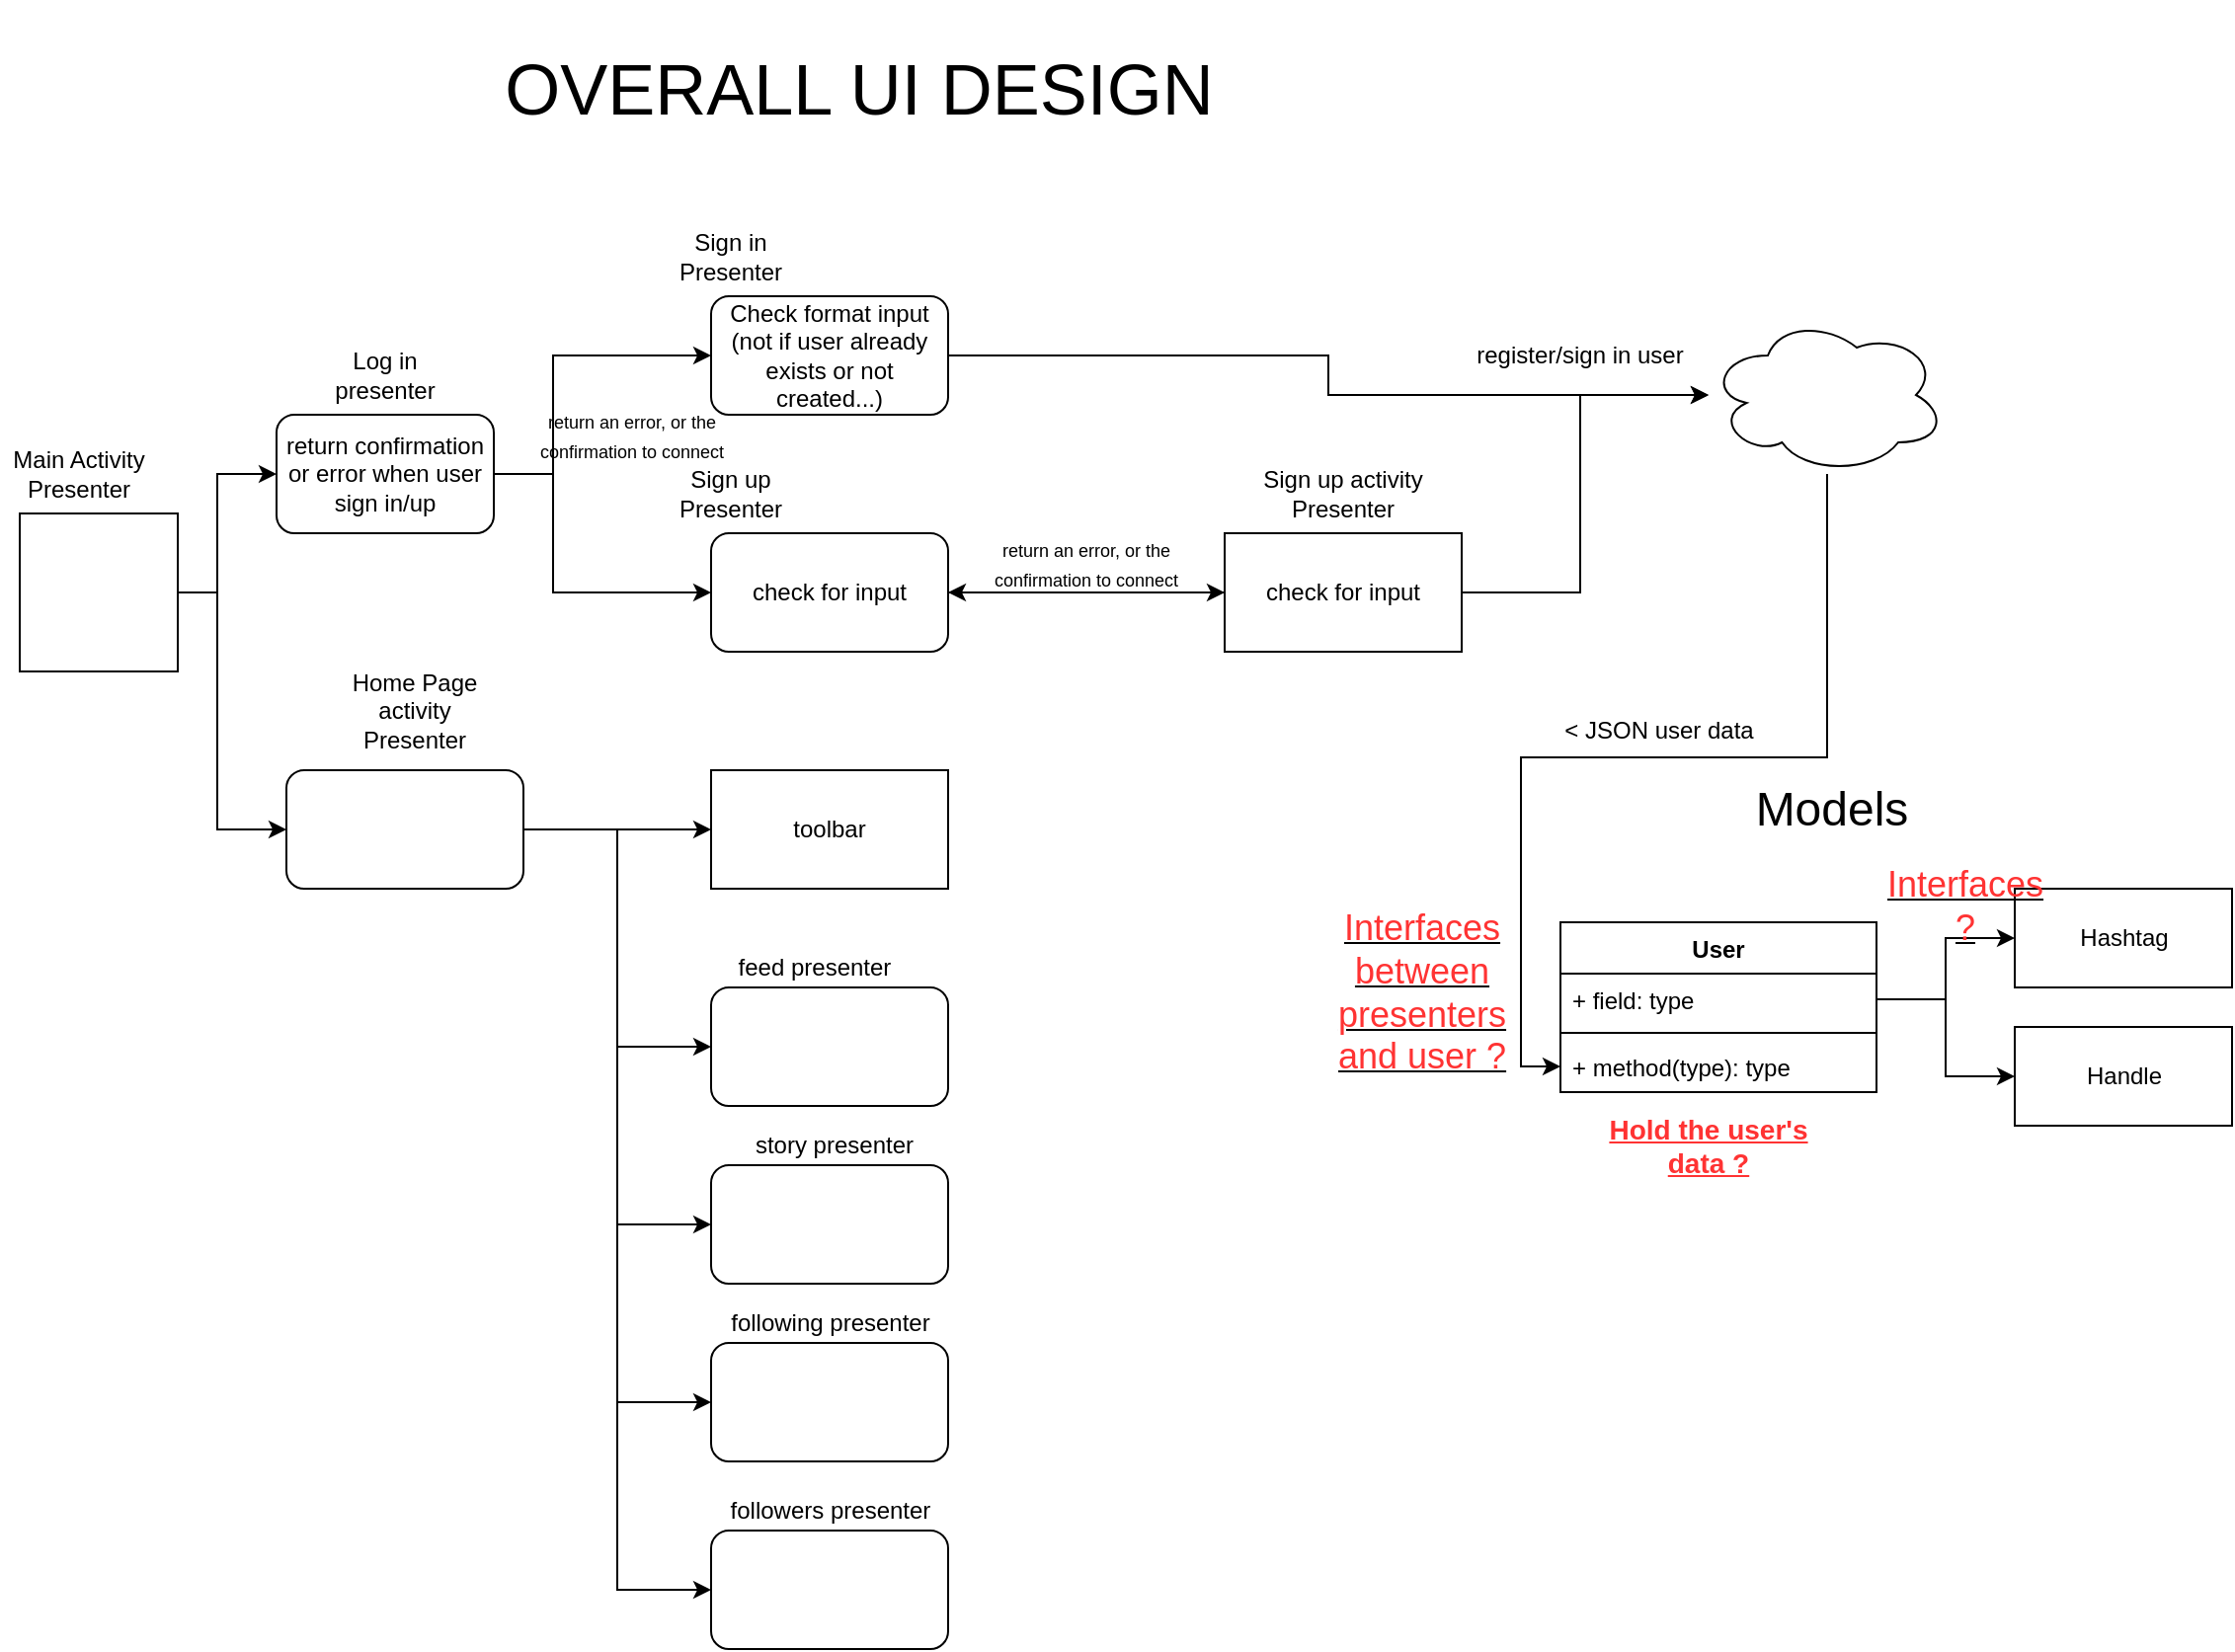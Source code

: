 <mxfile version="11.3.1" type="device" pages="1"><diagram id="AYttaXhJE8ROoBTlMco1" name="Page-1"><mxGraphModel dx="1278" dy="585" grid="1" gridSize="10" guides="1" tooltips="1" connect="1" arrows="1" fold="1" page="1" pageScale="1" pageWidth="850" pageHeight="1100" math="0" shadow="0"><root><mxCell id="0"/><mxCell id="1" parent="0"/><mxCell id="kCNWnehS5RwAhizYbc1s-5" value="&lt;font style=&quot;font-size: 36px&quot;&gt;OVERALL UI DESIGN&lt;/font&gt;" style="text;html=1;strokeColor=none;fillColor=none;align=center;verticalAlign=middle;whiteSpace=wrap;rounded=0;" vertex="1" parent="1"><mxGeometry x="260" y="10" width="530" height="90" as="geometry"/></mxCell><mxCell id="kCNWnehS5RwAhizYbc1s-17" style="edgeStyle=orthogonalEdgeStyle;rounded=0;orthogonalLoop=1;jettySize=auto;html=1;exitX=1;exitY=0.5;exitDx=0;exitDy=0;entryX=0;entryY=0.5;entryDx=0;entryDy=0;" edge="1" parent="1" source="kCNWnehS5RwAhizYbc1s-9" target="kCNWnehS5RwAhizYbc1s-11"><mxGeometry relative="1" as="geometry"><Array as="points"><mxPoint x="200" y="310"/><mxPoint x="200" y="250"/></Array></mxGeometry></mxCell><mxCell id="kCNWnehS5RwAhizYbc1s-34" style="edgeStyle=orthogonalEdgeStyle;rounded=0;orthogonalLoop=1;jettySize=auto;html=1;entryX=0;entryY=0.5;entryDx=0;entryDy=0;" edge="1" parent="1" source="kCNWnehS5RwAhizYbc1s-9" target="kCNWnehS5RwAhizYbc1s-33"><mxGeometry relative="1" as="geometry"><Array as="points"><mxPoint x="200" y="310"/><mxPoint x="200" y="430"/></Array></mxGeometry></mxCell><mxCell id="kCNWnehS5RwAhizYbc1s-9" value="" style="whiteSpace=wrap;html=1;aspect=fixed;" vertex="1" parent="1"><mxGeometry x="100" y="270" width="80" height="80" as="geometry"/></mxCell><mxCell id="kCNWnehS5RwAhizYbc1s-10" value="Main Activity&lt;br&gt;Presenter" style="text;html=1;strokeColor=none;fillColor=none;align=center;verticalAlign=middle;whiteSpace=wrap;rounded=0;" vertex="1" parent="1"><mxGeometry x="90" y="240" width="80" height="20" as="geometry"/></mxCell><mxCell id="kCNWnehS5RwAhizYbc1s-18" style="edgeStyle=orthogonalEdgeStyle;rounded=0;orthogonalLoop=1;jettySize=auto;html=1;exitX=1;exitY=0.5;exitDx=0;exitDy=0;entryX=0;entryY=0.5;entryDx=0;entryDy=0;" edge="1" parent="1" source="kCNWnehS5RwAhizYbc1s-11" target="kCNWnehS5RwAhizYbc1s-12"><mxGeometry relative="1" as="geometry"><Array as="points"><mxPoint x="370" y="250"/><mxPoint x="370" y="190"/></Array></mxGeometry></mxCell><mxCell id="kCNWnehS5RwAhizYbc1s-19" style="edgeStyle=orthogonalEdgeStyle;rounded=0;orthogonalLoop=1;jettySize=auto;html=1;" edge="1" parent="1" source="kCNWnehS5RwAhizYbc1s-11" target="kCNWnehS5RwAhizYbc1s-14"><mxGeometry relative="1" as="geometry"><mxPoint x="397" y="310" as="targetPoint"/><Array as="points"><mxPoint x="370" y="250"/><mxPoint x="370" y="310"/></Array></mxGeometry></mxCell><mxCell id="kCNWnehS5RwAhizYbc1s-11" value="return confirmation or error when user sign in/up" style="rounded=1;whiteSpace=wrap;html=1;" vertex="1" parent="1"><mxGeometry x="230" y="220" width="110" height="60" as="geometry"/></mxCell><mxCell id="kCNWnehS5RwAhizYbc1s-46" style="edgeStyle=orthogonalEdgeStyle;rounded=0;orthogonalLoop=1;jettySize=auto;html=1;" edge="1" parent="1" source="kCNWnehS5RwAhizYbc1s-12" target="kCNWnehS5RwAhizYbc1s-44"><mxGeometry relative="1" as="geometry"/></mxCell><mxCell id="kCNWnehS5RwAhizYbc1s-12" value="Check format input (not if user already exists or not created...)" style="rounded=1;whiteSpace=wrap;html=1;" vertex="1" parent="1"><mxGeometry x="450" y="160" width="120" height="60" as="geometry"/></mxCell><mxCell id="kCNWnehS5RwAhizYbc1s-13" value="Log in presenter" style="text;html=1;strokeColor=none;fillColor=none;align=center;verticalAlign=middle;whiteSpace=wrap;rounded=0;" vertex="1" parent="1"><mxGeometry x="250" y="190" width="70" height="20" as="geometry"/></mxCell><mxCell id="kCNWnehS5RwAhizYbc1s-30" value="" style="edgeStyle=orthogonalEdgeStyle;rounded=0;orthogonalLoop=1;jettySize=auto;html=1;" edge="1" parent="1" source="kCNWnehS5RwAhizYbc1s-14" target="kCNWnehS5RwAhizYbc1s-29"><mxGeometry relative="1" as="geometry"/></mxCell><mxCell id="kCNWnehS5RwAhizYbc1s-14" value="check for input" style="rounded=1;whiteSpace=wrap;html=1;" vertex="1" parent="1"><mxGeometry x="450" y="280" width="120" height="60" as="geometry"/></mxCell><mxCell id="kCNWnehS5RwAhizYbc1s-15" value="Sign up&lt;br&gt;Presenter" style="text;html=1;strokeColor=none;fillColor=none;align=center;verticalAlign=middle;whiteSpace=wrap;rounded=0;" vertex="1" parent="1"><mxGeometry x="425" y="250" width="70" height="20" as="geometry"/></mxCell><mxCell id="kCNWnehS5RwAhizYbc1s-16" value="Sign in&lt;br&gt;Presenter" style="text;html=1;strokeColor=none;fillColor=none;align=center;verticalAlign=middle;whiteSpace=wrap;rounded=0;" vertex="1" parent="1"><mxGeometry x="440" y="130" width="40" height="20" as="geometry"/></mxCell><mxCell id="kCNWnehS5RwAhizYbc1s-20" value="&lt;font style=&quot;font-size: 24px&quot;&gt;Models&lt;/font&gt;" style="text;html=1;strokeColor=none;fillColor=none;align=center;verticalAlign=middle;whiteSpace=wrap;rounded=0;" vertex="1" parent="1"><mxGeometry x="960" y="400" width="115" height="40" as="geometry"/></mxCell><mxCell id="kCNWnehS5RwAhizYbc1s-24" value="Hashtag" style="html=1;" vertex="1" parent="1"><mxGeometry x="1110" y="460" width="110" height="50" as="geometry"/></mxCell><mxCell id="kCNWnehS5RwAhizYbc1s-25" value="Handle" style="html=1;" vertex="1" parent="1"><mxGeometry x="1110" y="530" width="110" height="50" as="geometry"/></mxCell><mxCell id="kCNWnehS5RwAhizYbc1s-37" style="edgeStyle=orthogonalEdgeStyle;rounded=0;orthogonalLoop=1;jettySize=auto;html=1;entryX=1;entryY=0.5;entryDx=0;entryDy=0;" edge="1" parent="1" source="kCNWnehS5RwAhizYbc1s-29" target="kCNWnehS5RwAhizYbc1s-14"><mxGeometry relative="1" as="geometry"/></mxCell><mxCell id="kCNWnehS5RwAhizYbc1s-45" style="edgeStyle=orthogonalEdgeStyle;rounded=0;orthogonalLoop=1;jettySize=auto;html=1;" edge="1" parent="1" source="kCNWnehS5RwAhizYbc1s-29" target="kCNWnehS5RwAhizYbc1s-44"><mxGeometry relative="1" as="geometry"><Array as="points"><mxPoint x="890" y="310"/><mxPoint x="890" y="210"/></Array></mxGeometry></mxCell><mxCell id="kCNWnehS5RwAhizYbc1s-29" value="check for input" style="rounded=0;whiteSpace=wrap;html=1;" vertex="1" parent="1"><mxGeometry x="710" y="280" width="120" height="60" as="geometry"/></mxCell><mxCell id="kCNWnehS5RwAhizYbc1s-31" value="Sign up activity&lt;br&gt;Presenter" style="text;html=1;strokeColor=none;fillColor=none;align=center;verticalAlign=middle;whiteSpace=wrap;rounded=0;" vertex="1" parent="1"><mxGeometry x="725" y="250" width="90" height="20" as="geometry"/></mxCell><mxCell id="kCNWnehS5RwAhizYbc1s-59" style="edgeStyle=orthogonalEdgeStyle;rounded=0;orthogonalLoop=1;jettySize=auto;html=1;entryX=0;entryY=0.5;entryDx=0;entryDy=0;" edge="1" parent="1" source="kCNWnehS5RwAhizYbc1s-33" target="kCNWnehS5RwAhizYbc1s-48"><mxGeometry relative="1" as="geometry"/></mxCell><mxCell id="kCNWnehS5RwAhizYbc1s-60" style="edgeStyle=orthogonalEdgeStyle;rounded=0;orthogonalLoop=1;jettySize=auto;html=1;entryX=0;entryY=0.5;entryDx=0;entryDy=0;" edge="1" parent="1" source="kCNWnehS5RwAhizYbc1s-33" target="kCNWnehS5RwAhizYbc1s-50"><mxGeometry relative="1" as="geometry"/></mxCell><mxCell id="kCNWnehS5RwAhizYbc1s-61" style="edgeStyle=orthogonalEdgeStyle;rounded=0;orthogonalLoop=1;jettySize=auto;html=1;entryX=0;entryY=0.5;entryDx=0;entryDy=0;" edge="1" parent="1" source="kCNWnehS5RwAhizYbc1s-33" target="kCNWnehS5RwAhizYbc1s-51"><mxGeometry relative="1" as="geometry"/></mxCell><mxCell id="kCNWnehS5RwAhizYbc1s-63" style="edgeStyle=orthogonalEdgeStyle;rounded=0;orthogonalLoop=1;jettySize=auto;html=1;entryX=0;entryY=0.5;entryDx=0;entryDy=0;" edge="1" parent="1" source="kCNWnehS5RwAhizYbc1s-33" target="kCNWnehS5RwAhizYbc1s-52"><mxGeometry relative="1" as="geometry"/></mxCell><mxCell id="kCNWnehS5RwAhizYbc1s-64" style="edgeStyle=orthogonalEdgeStyle;rounded=0;orthogonalLoop=1;jettySize=auto;html=1;entryX=0;entryY=0.5;entryDx=0;entryDy=0;" edge="1" parent="1" source="kCNWnehS5RwAhizYbc1s-33" target="kCNWnehS5RwAhizYbc1s-53"><mxGeometry relative="1" as="geometry"/></mxCell><mxCell id="kCNWnehS5RwAhizYbc1s-33" value="" style="rounded=1;whiteSpace=wrap;html=1;" vertex="1" parent="1"><mxGeometry x="235" y="400" width="120" height="60" as="geometry"/></mxCell><mxCell id="kCNWnehS5RwAhizYbc1s-35" value="Home Page&lt;br&gt;activity Presenter" style="text;html=1;strokeColor=none;fillColor=none;align=center;verticalAlign=middle;whiteSpace=wrap;rounded=0;" vertex="1" parent="1"><mxGeometry x="260" y="360" width="80" height="20" as="geometry"/></mxCell><mxCell id="kCNWnehS5RwAhizYbc1s-38" value="&lt;font style=&quot;font-size: 9px&quot;&gt;return an error, or the confirmation to connect&lt;/font&gt;" style="text;html=1;strokeColor=none;fillColor=none;align=center;verticalAlign=middle;whiteSpace=wrap;rounded=0;" vertex="1" parent="1"><mxGeometry x="350" y="220" width="120" height="20" as="geometry"/></mxCell><mxCell id="kCNWnehS5RwAhizYbc1s-39" value="&lt;font style=&quot;font-size: 9px&quot;&gt;return an error, or the confirmation to connect&lt;/font&gt;" style="text;html=1;strokeColor=none;fillColor=none;align=center;verticalAlign=middle;whiteSpace=wrap;rounded=0;" vertex="1" parent="1"><mxGeometry x="580" y="285" width="120" height="20" as="geometry"/></mxCell><mxCell id="kCNWnehS5RwAhizYbc1s-75" style="edgeStyle=orthogonalEdgeStyle;rounded=0;orthogonalLoop=1;jettySize=auto;html=1;entryX=0;entryY=0.5;entryDx=0;entryDy=0;" edge="1" parent="1" source="kCNWnehS5RwAhizYbc1s-44" target="kCNWnehS5RwAhizYbc1s-68"><mxGeometry relative="1" as="geometry"/></mxCell><mxCell id="kCNWnehS5RwAhizYbc1s-44" value="" style="ellipse;shape=cloud;whiteSpace=wrap;html=1;" vertex="1" parent="1"><mxGeometry x="955" y="170" width="120" height="80" as="geometry"/></mxCell><mxCell id="kCNWnehS5RwAhizYbc1s-47" value="register/sign in user" style="text;html=1;strokeColor=none;fillColor=none;align=center;verticalAlign=middle;whiteSpace=wrap;rounded=0;" vertex="1" parent="1"><mxGeometry x="820" y="180" width="140" height="20" as="geometry"/></mxCell><mxCell id="kCNWnehS5RwAhizYbc1s-48" value="toolbar" style="rounded=0;whiteSpace=wrap;html=1;" vertex="1" parent="1"><mxGeometry x="450" y="400" width="120" height="60" as="geometry"/></mxCell><mxCell id="kCNWnehS5RwAhizYbc1s-50" value="" style="rounded=1;whiteSpace=wrap;html=1;" vertex="1" parent="1"><mxGeometry x="450" y="510" width="120" height="60" as="geometry"/></mxCell><mxCell id="kCNWnehS5RwAhizYbc1s-51" value="" style="rounded=1;whiteSpace=wrap;html=1;" vertex="1" parent="1"><mxGeometry x="450" y="600" width="120" height="60" as="geometry"/></mxCell><mxCell id="kCNWnehS5RwAhizYbc1s-52" value="" style="rounded=1;whiteSpace=wrap;html=1;" vertex="1" parent="1"><mxGeometry x="450" y="690" width="120" height="60" as="geometry"/></mxCell><mxCell id="kCNWnehS5RwAhizYbc1s-53" value="" style="rounded=1;whiteSpace=wrap;html=1;" vertex="1" parent="1"><mxGeometry x="450" y="785" width="120" height="60" as="geometry"/></mxCell><mxCell id="kCNWnehS5RwAhizYbc1s-55" value="feed presenter" style="text;html=1;strokeColor=none;fillColor=none;align=center;verticalAlign=middle;whiteSpace=wrap;rounded=0;" vertex="1" parent="1"><mxGeometry x="450" y="490" width="105" height="20" as="geometry"/></mxCell><mxCell id="kCNWnehS5RwAhizYbc1s-56" value="story presenter&lt;span style=&quot;font-family: &amp;#34;helvetica&amp;#34; , &amp;#34;arial&amp;#34; , sans-serif ; font-size: 0px ; white-space: nowrap&quot;&gt;%3CmxGraphModel%3E%3Croot%3E%3CmxCell%20id%3D%220%22%2F%3E%3CmxCell%20id%3D%221%22%20parent%3D%220%22%2F%3E%3CmxCell%20id%3D%222%22%20value%3D%22feed%20presenter%22%20style%3D%22text%3Bhtml%3D1%3BstrokeColor%3Dnone%3BfillColor%3Dnone%3Balign%3Dcenter%3BverticalAlign%3Dmiddle%3BwhiteSpace%3Dwrap%3Brounded%3D0%3B%22%20vertex%3D%221%22%20parent%3D%221%22%3E%3CmxGeometry%20x%3D%22450%22%20y%3D%22490%22%20width%3D%22105%22%20height%3D%2220%22%20as%3D%22geometry%22%2F%3E%3C%2FmxCell%3E%3C%2Froot%3E%3C%2FmxGraphModel%3E&lt;/span&gt;" style="text;html=1;strokeColor=none;fillColor=none;align=center;verticalAlign=middle;whiteSpace=wrap;rounded=0;" vertex="1" parent="1"><mxGeometry x="460" y="580" width="105" height="20" as="geometry"/></mxCell><mxCell id="kCNWnehS5RwAhizYbc1s-57" value="following presenter" style="text;html=1;strokeColor=none;fillColor=none;align=center;verticalAlign=middle;whiteSpace=wrap;rounded=0;" vertex="1" parent="1"><mxGeometry x="457.5" y="670" width="105" height="20" as="geometry"/></mxCell><mxCell id="kCNWnehS5RwAhizYbc1s-58" value="followers presenter" style="text;html=1;strokeColor=none;fillColor=none;align=center;verticalAlign=middle;whiteSpace=wrap;rounded=0;" vertex="1" parent="1"><mxGeometry x="457.5" y="765" width="105" height="20" as="geometry"/></mxCell><mxCell id="kCNWnehS5RwAhizYbc1s-65" value="User" style="swimlane;fontStyle=1;align=center;verticalAlign=top;childLayout=stackLayout;horizontal=1;startSize=26;horizontalStack=0;resizeParent=1;resizeParentMax=0;resizeLast=0;collapsible=1;marginBottom=0;" vertex="1" parent="1"><mxGeometry x="880" y="477" width="160" height="86" as="geometry"/></mxCell><mxCell id="kCNWnehS5RwAhizYbc1s-66" value="+ field: type" style="text;strokeColor=none;fillColor=none;align=left;verticalAlign=top;spacingLeft=4;spacingRight=4;overflow=hidden;rotatable=0;points=[[0,0.5],[1,0.5]];portConstraint=eastwest;" vertex="1" parent="kCNWnehS5RwAhizYbc1s-65"><mxGeometry y="26" width="160" height="26" as="geometry"/></mxCell><mxCell id="kCNWnehS5RwAhizYbc1s-67" value="" style="line;strokeWidth=1;fillColor=none;align=left;verticalAlign=middle;spacingTop=-1;spacingLeft=3;spacingRight=3;rotatable=0;labelPosition=right;points=[];portConstraint=eastwest;" vertex="1" parent="kCNWnehS5RwAhizYbc1s-65"><mxGeometry y="52" width="160" height="8" as="geometry"/></mxCell><mxCell id="kCNWnehS5RwAhizYbc1s-68" value="+ method(type): type" style="text;strokeColor=none;fillColor=none;align=left;verticalAlign=top;spacingLeft=4;spacingRight=4;overflow=hidden;rotatable=0;points=[[0,0.5],[1,0.5]];portConstraint=eastwest;" vertex="1" parent="kCNWnehS5RwAhizYbc1s-65"><mxGeometry y="60" width="160" height="26" as="geometry"/></mxCell><mxCell id="kCNWnehS5RwAhizYbc1s-69" style="edgeStyle=orthogonalEdgeStyle;rounded=0;orthogonalLoop=1;jettySize=auto;html=1;entryX=0;entryY=0.5;entryDx=0;entryDy=0;" edge="1" parent="1" source="kCNWnehS5RwAhizYbc1s-66" target="kCNWnehS5RwAhizYbc1s-24"><mxGeometry relative="1" as="geometry"/></mxCell><mxCell id="kCNWnehS5RwAhizYbc1s-70" style="edgeStyle=orthogonalEdgeStyle;rounded=0;orthogonalLoop=1;jettySize=auto;html=1;entryX=0;entryY=0.5;entryDx=0;entryDy=0;" edge="1" parent="1" source="kCNWnehS5RwAhizYbc1s-66" target="kCNWnehS5RwAhizYbc1s-25"><mxGeometry relative="1" as="geometry"/></mxCell><mxCell id="kCNWnehS5RwAhizYbc1s-71" value="&lt;u&gt;&lt;font style=&quot;font-size: 18px&quot; color=&quot;#ff3333&quot;&gt;Interfaces&lt;br&gt;between presenters and user ?&lt;/font&gt;&lt;/u&gt;" style="text;html=1;strokeColor=none;fillColor=none;align=center;verticalAlign=middle;whiteSpace=wrap;rounded=0;" vertex="1" parent="1"><mxGeometry x="770" y="503" width="80" height="20" as="geometry"/></mxCell><mxCell id="kCNWnehS5RwAhizYbc1s-74" value="&lt;font style=&quot;font-size: 14px&quot; color=&quot;#ff3333&quot;&gt;&lt;u&gt;&lt;b&gt;Hold the user's data ?&lt;/b&gt;&lt;/u&gt;&lt;/font&gt;" style="text;html=1;strokeColor=none;fillColor=none;align=center;verticalAlign=middle;whiteSpace=wrap;rounded=0;" vertex="1" parent="1"><mxGeometry x="890" y="580" width="130" height="20" as="geometry"/></mxCell><mxCell id="kCNWnehS5RwAhizYbc1s-76" value="&amp;lt; JSON user data" style="text;html=1;strokeColor=none;fillColor=none;align=center;verticalAlign=middle;whiteSpace=wrap;rounded=0;" vertex="1" parent="1"><mxGeometry x="860" y="370" width="140" height="20" as="geometry"/></mxCell><mxCell id="kCNWnehS5RwAhizYbc1s-80" value="&lt;u&gt;&lt;font style=&quot;font-size: 18px&quot; color=&quot;#ff3333&quot;&gt;Interfaces ?&lt;/font&gt;&lt;/u&gt;" style="text;html=1;strokeColor=none;fillColor=none;align=center;verticalAlign=middle;whiteSpace=wrap;rounded=0;" vertex="1" parent="1"><mxGeometry x="1045" y="458.5" width="80" height="20" as="geometry"/></mxCell></root></mxGraphModel></diagram></mxfile>